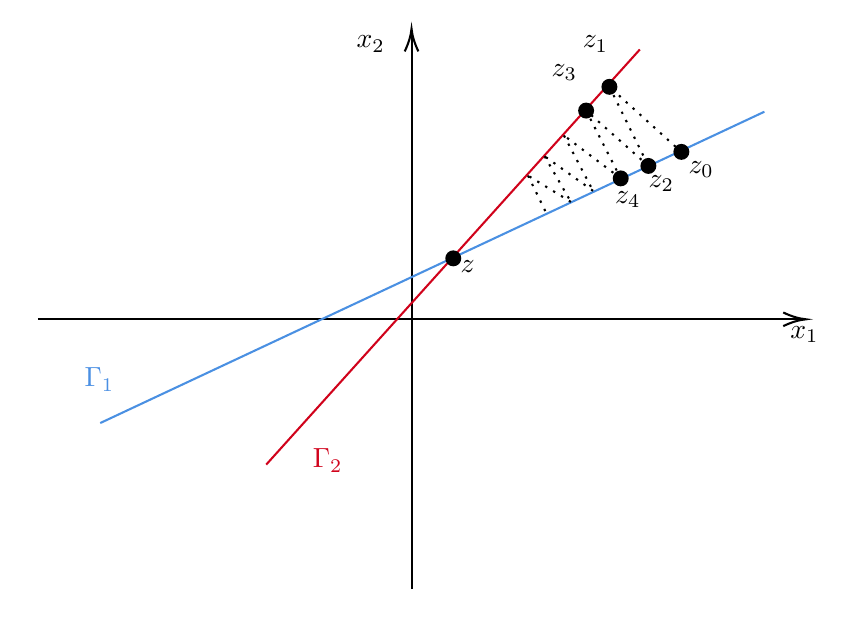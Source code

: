 

\tikzset{every picture/.style={line width=0.75pt}} %set default line width to 0.75pt        

\begin{tikzpicture}[x=0.75pt,y=0.75pt,yscale=-1,xscale=1]
%uncomment if require: \path (0,300); %set diagram left start at 0, and has height of 300

%Straight Lines [id:da75457235464343] 
\draw    (270,280) -- (270,12) ;
\draw [shift={(270,10)}, rotate = 450] [color={rgb, 255:red, 0; green, 0; blue, 0 }  ][line width=0.75]    (10.93,-3.29) .. controls (6.95,-1.4) and (3.31,-0.3) .. (0,0) .. controls (3.31,0.3) and (6.95,1.4) .. (10.93,3.29)   ;
%Straight Lines [id:da7722085314773515] 
\draw    (90,150) -- (458,150) ;
\draw [shift={(460,150)}, rotate = 180] [color={rgb, 255:red, 0; green, 0; blue, 0 }  ][line width=0.75]    (10.93,-3.29) .. controls (6.95,-1.4) and (3.31,-0.3) .. (0,0) .. controls (3.31,0.3) and (6.95,1.4) .. (10.93,3.29)   ;
%Straight Lines [id:da3699929680974503] 
\draw [color={rgb, 255:red, 74; green, 144; blue, 226 }  ,draw opacity=1 ]   (440,50) -- (120,200) ;
%Straight Lines [id:da7625021948985371] 
\draw [color={rgb, 255:red, 208; green, 2; blue, 27 }  ,draw opacity=1 ]   (380,20) -- (200,220) ;
%Flowchart: Connector [id:dp6701639386639788] 
\draw  [fill={rgb, 255:red, 0; green, 0; blue, 0 }  ,fill opacity=1 ] (396.67,69.33) .. controls (396.67,67.49) and (398.16,66) .. (400,66) .. controls (401.84,66) and (403.33,67.49) .. (403.33,69.33) .. controls (403.33,71.17) and (401.84,72.67) .. (400,72.67) .. controls (398.16,72.67) and (396.67,71.17) .. (396.67,69.33) -- cycle ;
%Straight Lines [id:da9001208077053047] 
\draw  [dash pattern={on 0.84pt off 2.51pt}]  (400.56,69.89) -- (365.33,38) ;
%Flowchart: Connector [id:dp5225207453723415] 
\draw  [fill={rgb, 255:red, 0; green, 0; blue, 0 }  ,fill opacity=1 ] (362,38) .. controls (362,36.16) and (363.49,34.67) .. (365.33,34.67) .. controls (367.17,34.67) and (368.67,36.16) .. (368.67,38) .. controls (368.67,39.84) and (367.17,41.33) .. (365.33,41.33) .. controls (363.49,41.33) and (362,39.84) .. (362,38) -- cycle ;
%Straight Lines [id:da9929026232063627] 
\draw  [dash pattern={on 0.84pt off 2.51pt}]  (365.33,38) -- (384.11,76.11) ;
%Flowchart: Connector [id:dp6874731054911261] 
\draw  [fill={rgb, 255:red, 0; green, 0; blue, 0 }  ,fill opacity=1 ] (367.44,82.11) .. controls (367.44,80.27) and (368.94,78.78) .. (370.78,78.78) .. controls (372.62,78.78) and (374.11,80.27) .. (374.11,82.11) .. controls (374.11,83.95) and (372.62,85.44) .. (370.78,85.44) .. controls (368.94,85.44) and (367.44,83.95) .. (367.44,82.11) -- cycle ;
%Flowchart: Connector [id:dp4569133615919896] 
\draw  [fill={rgb, 255:red, 0; green, 0; blue, 0 }  ,fill opacity=1 ] (380.78,76.11) .. controls (380.78,74.27) and (382.27,72.78) .. (384.11,72.78) .. controls (385.95,72.78) and (387.44,74.27) .. (387.44,76.11) .. controls (387.44,77.95) and (385.95,79.44) .. (384.11,79.44) .. controls (382.27,79.44) and (380.78,77.95) .. (380.78,76.11) -- cycle ;
%Straight Lines [id:da7746684553332599] 
\draw  [dash pattern={on 0.84pt off 2.51pt}]  (384.11,76.11) -- (354.11,49.44) ;
%Flowchart: Connector [id:dp975033746659234] 
\draw  [fill={rgb, 255:red, 0; green, 0; blue, 0 }  ,fill opacity=1 ] (350.78,49.44) .. controls (350.78,47.6) and (352.27,46.11) .. (354.11,46.11) .. controls (355.95,46.11) and (357.44,47.6) .. (357.44,49.44) .. controls (357.44,51.29) and (355.95,52.78) .. (354.11,52.78) .. controls (352.27,52.78) and (350.78,51.29) .. (350.78,49.44) -- cycle ;
%Straight Lines [id:da1444355411515561] 
\draw  [dash pattern={on 0.84pt off 2.51pt}]  (354.11,49.44) -- (370.78,82.11) ;
%Straight Lines [id:da13565184184925871] 
\draw  [dash pattern={on 0.84pt off 2.51pt}]  (370.78,82.11) -- (343.44,61.44) ;
%Straight Lines [id:da13425341749894493] 
\draw  [dash pattern={on 0.84pt off 2.51pt}]  (343.44,61.44) -- (357.44,88.11) ;
%Straight Lines [id:da6091299471794016] 
\draw  [dash pattern={on 0.84pt off 2.51pt}]  (357.44,88.11) -- (334.11,71.44) ;
%Straight Lines [id:da8168868507181868] 
\draw  [dash pattern={on 0.84pt off 2.51pt}]  (334.11,71.44) -- (346.78,93.44) ;
%Straight Lines [id:da22056627322376565] 
\draw  [dash pattern={on 0.84pt off 2.51pt}]  (346.78,93.44) -- (326.11,80.78) ;
%Straight Lines [id:da35087366344294124] 
\draw  [dash pattern={on 0.84pt off 2.51pt}]  (326.11,80.78) -- (334.87,98.73) ;
%Flowchart: Connector [id:dp04320124093495181] 
\draw  [fill={rgb, 255:red, 0; green, 0; blue, 0 }  ,fill opacity=1 ] (286.78,120.64) .. controls (286.78,118.8) and (288.27,117.31) .. (290.11,117.31) .. controls (291.95,117.31) and (293.44,118.8) .. (293.44,120.64) .. controls (293.44,122.49) and (291.95,123.98) .. (290.11,123.98) .. controls (288.27,123.98) and (286.78,122.49) .. (286.78,120.64) -- cycle ;

% Text Node
\draw (451,152) node [anchor=north west][inner sep=0.75pt]   [align=left] {$\displaystyle x_{1}$};
% Text Node
\draw (242,12) node [anchor=north west][inner sep=0.75pt]   [align=left] {$\displaystyle x_{2}$};
% Text Node
\draw (111,172) node [anchor=north west][inner sep=0.75pt]   [align=left] {$\displaystyle \textcolor[rgb]{0.29,0.56,0.89}{\Gamma _{1}}$};
% Text Node
\draw (221,211) node [anchor=north west][inner sep=0.75pt]   [align=left] {$\displaystyle \textcolor[rgb]{0.82,0.01,0.11}{\Gamma _{2}}$};
% Text Node
\draw (402,72.33) node [anchor=north west][inner sep=0.75pt]   [align=left] {$\displaystyle z_{0}$};
% Text Node
\draw (351,12) node [anchor=north west][inner sep=0.75pt]   [align=left] {$\displaystyle z_{1}$};
% Text Node
\draw (382.78,79.11) node [anchor=north west][inner sep=0.75pt]   [align=left] {$\displaystyle z_{2}$};
% Text Node
\draw (336,25.93) node [anchor=north west][inner sep=0.75pt]   [align=left] {$\displaystyle z_{3}$};
% Text Node
\draw (366.6,86.8) node [anchor=north west][inner sep=0.75pt]   [align=left] {$\displaystyle z_{4}$};
% Text Node
\draw (292.11,120.31) node [anchor=north west][inner sep=0.75pt]   [align=left] {$\displaystyle z$};


\end{tikzpicture}
